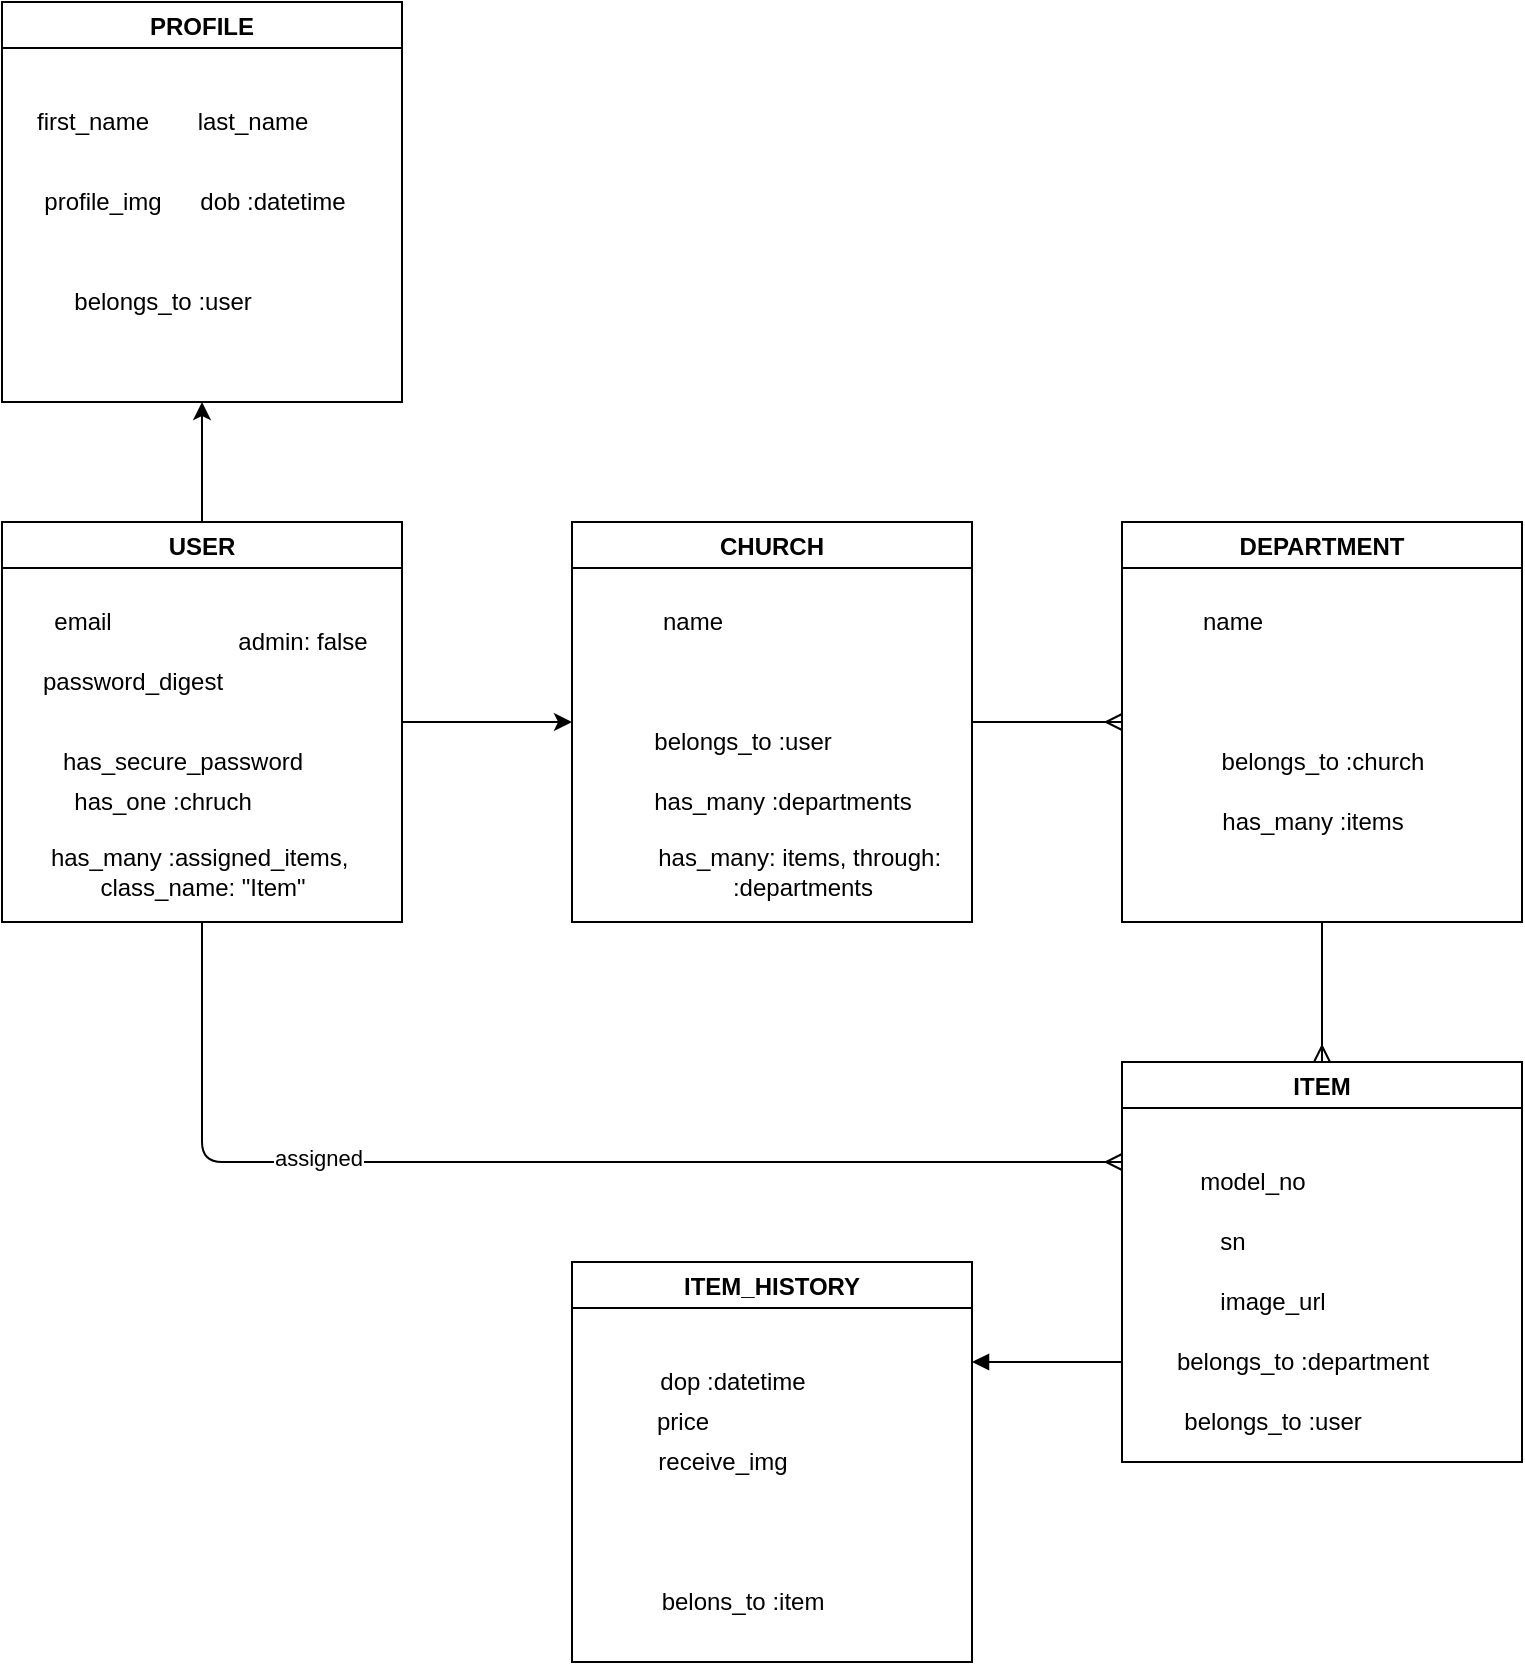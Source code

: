 <mxfile>
    <diagram id="hichByLxfxEbxuHL5GsQ" name="Page-1">
        <mxGraphModel dx="1080" dy="334" grid="1" gridSize="10" guides="1" tooltips="1" connect="1" arrows="1" fold="1" page="1" pageScale="1" pageWidth="850" pageHeight="1100" math="0" shadow="0">
            <root>
                <mxCell id="0"/>
                <mxCell id="1" parent="0"/>
                <mxCell id="15" style="edgeStyle=none;html=1;exitX=1;exitY=0.5;exitDx=0;exitDy=0;entryX=0;entryY=0.5;entryDx=0;entryDy=0;" parent="1" source="2" target="3" edge="1">
                    <mxGeometry relative="1" as="geometry"/>
                </mxCell>
                <mxCell id="18" style="edgeStyle=none;html=1;entryX=0;entryY=0.25;entryDx=0;entryDy=0;endArrow=ERmany;endFill=0;exitX=0.5;exitY=1;exitDx=0;exitDy=0;" parent="1" source="2" target="5" edge="1">
                    <mxGeometry relative="1" as="geometry">
                        <Array as="points">
                            <mxPoint x="140" y="640"/>
                        </Array>
                    </mxGeometry>
                </mxCell>
                <mxCell id="19" value="assigned" style="edgeLabel;html=1;align=center;verticalAlign=middle;resizable=0;points=[];" parent="18" vertex="1" connectable="0">
                    <mxGeometry x="-0.387" y="2" relative="1" as="geometry">
                        <mxPoint as="offset"/>
                    </mxGeometry>
                </mxCell>
                <mxCell id="52" style="edgeStyle=none;html=1;entryX=0.5;entryY=1;entryDx=0;entryDy=0;" parent="1" source="2" target="44" edge="1">
                    <mxGeometry relative="1" as="geometry"/>
                </mxCell>
                <mxCell id="2" value="USER" style="swimlane;" parent="1" vertex="1">
                    <mxGeometry x="40" y="320" width="200" height="200" as="geometry"/>
                </mxCell>
                <mxCell id="7" value="email" style="text;html=1;align=center;verticalAlign=middle;resizable=0;points=[];autosize=1;strokeColor=none;fillColor=none;" parent="2" vertex="1">
                    <mxGeometry x="20" y="40" width="40" height="20" as="geometry"/>
                </mxCell>
                <mxCell id="8" value="has_secure_password" style="text;html=1;align=center;verticalAlign=middle;resizable=0;points=[];autosize=1;strokeColor=none;fillColor=none;" parent="2" vertex="1">
                    <mxGeometry x="20" y="110" width="140" height="20" as="geometry"/>
                </mxCell>
                <mxCell id="9" value="admin: false" style="text;html=1;align=center;verticalAlign=middle;resizable=0;points=[];autosize=1;strokeColor=none;fillColor=none;" parent="2" vertex="1">
                    <mxGeometry x="110" y="50" width="80" height="20" as="geometry"/>
                </mxCell>
                <mxCell id="11" value="has_one :chruch" style="text;html=1;align=center;verticalAlign=middle;resizable=0;points=[];autosize=1;strokeColor=none;fillColor=none;" parent="2" vertex="1">
                    <mxGeometry x="30" y="130" width="100" height="20" as="geometry"/>
                </mxCell>
                <mxCell id="12" value="has_many :assigned_items,&amp;nbsp;&lt;br&gt;class_name: &quot;Item&quot;" style="text;html=1;align=center;verticalAlign=middle;resizable=0;points=[];autosize=1;strokeColor=none;fillColor=none;" parent="2" vertex="1">
                    <mxGeometry x="15" y="160" width="170" height="30" as="geometry"/>
                </mxCell>
                <mxCell id="43" value="password_digest" style="text;html=1;align=center;verticalAlign=middle;resizable=0;points=[];autosize=1;strokeColor=none;fillColor=none;" parent="2" vertex="1">
                    <mxGeometry x="10" y="70" width="110" height="20" as="geometry"/>
                </mxCell>
                <mxCell id="16" style="edgeStyle=none;html=1;exitX=1;exitY=0.5;exitDx=0;exitDy=0;entryX=0;entryY=0.5;entryDx=0;entryDy=0;endArrow=ERmany;endFill=0;" parent="1" source="3" target="4" edge="1">
                    <mxGeometry relative="1" as="geometry"/>
                </mxCell>
                <mxCell id="3" value="CHURCH" style="swimlane;" parent="1" vertex="1">
                    <mxGeometry x="325" y="320" width="200" height="200" as="geometry"/>
                </mxCell>
                <mxCell id="20" value="name" style="text;html=1;align=center;verticalAlign=middle;resizable=0;points=[];autosize=1;strokeColor=none;fillColor=none;" parent="3" vertex="1">
                    <mxGeometry x="35" y="40" width="50" height="20" as="geometry"/>
                </mxCell>
                <mxCell id="21" value="belongs_to :user" style="text;html=1;align=center;verticalAlign=middle;resizable=0;points=[];autosize=1;strokeColor=none;fillColor=none;" parent="3" vertex="1">
                    <mxGeometry x="35" y="100" width="100" height="20" as="geometry"/>
                </mxCell>
                <mxCell id="22" value="has_many :departments" style="text;html=1;align=center;verticalAlign=middle;resizable=0;points=[];autosize=1;strokeColor=none;fillColor=none;" parent="3" vertex="1">
                    <mxGeometry x="35" y="130" width="140" height="20" as="geometry"/>
                </mxCell>
                <mxCell id="23" value="has_many: items, through:&amp;nbsp;&lt;br&gt;:departments" style="text;html=1;align=center;verticalAlign=middle;resizable=0;points=[];autosize=1;strokeColor=none;fillColor=none;" parent="3" vertex="1">
                    <mxGeometry x="35" y="160" width="160" height="30" as="geometry"/>
                </mxCell>
                <mxCell id="17" style="edgeStyle=none;html=1;exitX=0.5;exitY=1;exitDx=0;exitDy=0;entryX=0.5;entryY=0;entryDx=0;entryDy=0;endArrow=ERmany;endFill=0;" parent="1" source="4" target="5" edge="1">
                    <mxGeometry relative="1" as="geometry"/>
                </mxCell>
                <mxCell id="4" value="DEPARTMENT" style="swimlane;" parent="1" vertex="1">
                    <mxGeometry x="600" y="320" width="200" height="200" as="geometry"/>
                </mxCell>
                <mxCell id="24" value="name" style="text;html=1;align=center;verticalAlign=middle;resizable=0;points=[];autosize=1;strokeColor=none;fillColor=none;" parent="4" vertex="1">
                    <mxGeometry x="30" y="40" width="50" height="20" as="geometry"/>
                </mxCell>
                <mxCell id="25" value="has_many :items" style="text;html=1;align=center;verticalAlign=middle;resizable=0;points=[];autosize=1;strokeColor=none;fillColor=none;" parent="4" vertex="1">
                    <mxGeometry x="40" y="140" width="110" height="20" as="geometry"/>
                </mxCell>
                <mxCell id="54" value="belongs_to :church" style="text;html=1;align=center;verticalAlign=middle;resizable=0;points=[];autosize=1;strokeColor=none;fillColor=none;" parent="4" vertex="1">
                    <mxGeometry x="40" y="110" width="120" height="20" as="geometry"/>
                </mxCell>
                <mxCell id="35" style="edgeStyle=none;html=1;exitX=0;exitY=0.75;exitDx=0;exitDy=0;entryX=1;entryY=0.25;entryDx=0;entryDy=0;endArrow=block;endFill=1;" parent="1" source="5" target="31" edge="1">
                    <mxGeometry relative="1" as="geometry"/>
                </mxCell>
                <mxCell id="5" value="ITEM" style="swimlane;" parent="1" vertex="1">
                    <mxGeometry x="600" y="590" width="200" height="200" as="geometry"/>
                </mxCell>
                <mxCell id="26" value="model_no" style="text;html=1;align=center;verticalAlign=middle;resizable=0;points=[];autosize=1;strokeColor=none;fillColor=none;" parent="5" vertex="1">
                    <mxGeometry x="30" y="50" width="70" height="20" as="geometry"/>
                </mxCell>
                <mxCell id="27" value="sn" style="text;html=1;align=center;verticalAlign=middle;resizable=0;points=[];autosize=1;strokeColor=none;fillColor=none;" parent="5" vertex="1">
                    <mxGeometry x="40" y="80" width="30" height="20" as="geometry"/>
                </mxCell>
                <mxCell id="32" value="image_url" style="text;html=1;align=center;verticalAlign=middle;resizable=0;points=[];autosize=1;strokeColor=none;fillColor=none;" parent="5" vertex="1">
                    <mxGeometry x="40" y="110" width="70" height="20" as="geometry"/>
                </mxCell>
                <mxCell id="33" value="belongs_to :department" style="text;html=1;align=center;verticalAlign=middle;resizable=0;points=[];autosize=1;strokeColor=none;fillColor=none;" parent="5" vertex="1">
                    <mxGeometry x="20" y="140" width="140" height="20" as="geometry"/>
                </mxCell>
                <mxCell id="34" value="belongs_to :user" style="text;html=1;align=center;verticalAlign=middle;resizable=0;points=[];autosize=1;strokeColor=none;fillColor=none;" parent="5" vertex="1">
                    <mxGeometry x="25" y="170" width="100" height="20" as="geometry"/>
                </mxCell>
                <mxCell id="31" value="ITEM_HISTORY" style="swimlane;" parent="1" vertex="1">
                    <mxGeometry x="325" y="690" width="200" height="200" as="geometry"/>
                </mxCell>
                <mxCell id="36" value="belons_to :item" style="text;html=1;align=center;verticalAlign=middle;resizable=0;points=[];autosize=1;strokeColor=none;fillColor=none;" parent="31" vertex="1">
                    <mxGeometry x="35" y="160" width="100" height="20" as="geometry"/>
                </mxCell>
                <mxCell id="37" value="dop :datetime" style="text;html=1;align=center;verticalAlign=middle;resizable=0;points=[];autosize=1;strokeColor=none;fillColor=none;" parent="31" vertex="1">
                    <mxGeometry x="35" y="50" width="90" height="20" as="geometry"/>
                </mxCell>
                <mxCell id="38" value="price" style="text;html=1;align=center;verticalAlign=middle;resizable=0;points=[];autosize=1;strokeColor=none;fillColor=none;" parent="31" vertex="1">
                    <mxGeometry x="35" y="70" width="40" height="20" as="geometry"/>
                </mxCell>
                <mxCell id="39" value="receive_img" style="text;html=1;align=center;verticalAlign=middle;resizable=0;points=[];autosize=1;strokeColor=none;fillColor=none;" parent="31" vertex="1">
                    <mxGeometry x="35" y="90" width="80" height="20" as="geometry"/>
                </mxCell>
                <mxCell id="44" value="PROFILE" style="swimlane;" parent="1" vertex="1">
                    <mxGeometry x="40" y="60" width="200" height="200" as="geometry"/>
                </mxCell>
                <mxCell id="45" value="first_name" style="text;html=1;align=center;verticalAlign=middle;resizable=0;points=[];autosize=1;strokeColor=none;fillColor=none;" parent="44" vertex="1">
                    <mxGeometry x="10" y="50" width="70" height="20" as="geometry"/>
                </mxCell>
                <mxCell id="46" value="dob :datetime" style="text;html=1;align=center;verticalAlign=middle;resizable=0;points=[];autosize=1;strokeColor=none;fillColor=none;" parent="44" vertex="1">
                    <mxGeometry x="90" y="90" width="90" height="20" as="geometry"/>
                </mxCell>
                <mxCell id="48" value="last_name" style="text;html=1;align=center;verticalAlign=middle;resizable=0;points=[];autosize=1;strokeColor=none;fillColor=none;" parent="44" vertex="1">
                    <mxGeometry x="90" y="50" width="70" height="20" as="geometry"/>
                </mxCell>
                <mxCell id="49" value="belongs_to :user" style="text;html=1;align=center;verticalAlign=middle;resizable=0;points=[];autosize=1;strokeColor=none;fillColor=none;" parent="44" vertex="1">
                    <mxGeometry x="30" y="140" width="100" height="20" as="geometry"/>
                </mxCell>
                <mxCell id="51" value="profile_img" style="text;html=1;align=center;verticalAlign=middle;resizable=0;points=[];autosize=1;strokeColor=none;fillColor=none;" parent="44" vertex="1">
                    <mxGeometry x="15" y="90" width="70" height="20" as="geometry"/>
                </mxCell>
            </root>
        </mxGraphModel>
    </diagram>
</mxfile>